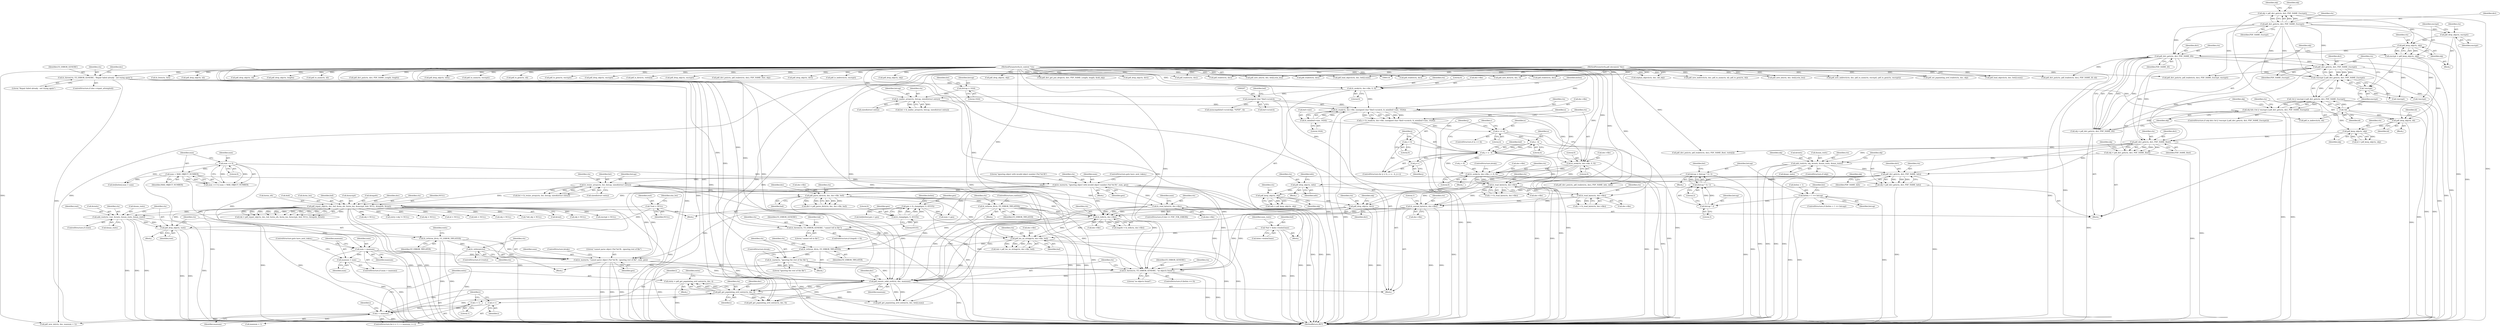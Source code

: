 digraph "0_ghostscript_1e03c06456d997435019fb3526fa2d4be7dbc6ec_0@pointer" {
"1000668" [label="(Call,entry = pdf_get_populating_xref_entry(ctx, doc, i))"];
"1000670" [label="(Call,pdf_get_populating_xref_entry(ctx, doc, i))"];
"1000654" [label="(Call,pdf_ensure_solid_xref(ctx, doc, maxnum))"];
"1000650" [label="(Call,fz_throw(ctx, FZ_ERROR_GENERIC, \"no objects found\"))"];
"1000466" [label="(Call,fz_resize_array(ctx, list, listcap, sizeof(struct entry)))"];
"1000457" [label="(Call,listcap = (listcap * 3) / 2)"];
"1000459" [label="(Call,(listcap * 3) / 2)"];
"1000460" [label="(Call,listcap * 3)"];
"1000451" [label="(Call,listlen + 1 == listcap)"];
"1000423" [label="(Call,fz_warn(ctx, \"cannot parse object (%d %d R) - ignoring rest of file\", num, gen))"];
"1000421" [label="(Call,fz_rethrow(ctx))"];
"1000415" [label="(Call,fz_rethrow_if(ctx, FZ_ERROR_TRYLATER))"];
"1000411" [label="(Call,pdf_drop_obj(ctx, root))"];
"1000382" [label="(Call,pdf_repair_obj(ctx, doc, buf, &stm_ofs, &stm_len, &encrypt, &id, NULL, &tmpofs, &root))"];
"1000438" [label="(Call,fz_warn(ctx, \"ignoring object with invalid object number (%d %d R)\", num, gen))"];
"1000431" [label="(Call,num <= 0)"];
"1000434" [label="(Call,num > MAX_OBJECT_NUMBER)"];
"1000401" [label="(Call,add_root(ctx, root, &roots, &num_roots, &max_roots))"];
"1000370" [label="(Call,*root = NULL)"];
"1000510" [label="(Call,num > maxnum)"];
"1000444" [label="(Call,gen = fz_clampi(gen, 0, 65535))"];
"1000446" [label="(Call,fz_clampi(gen, 0, 65535))"];
"1000635" [label="(Call,fz_read_byte(ctx, doc->file))"];
"1000534" [label="(Call,fz_rethrow_if(ctx, FZ_ERROR_TRYLATER))"];
"1000526" [label="(Call,pdf_parse_dict(ctx, doc, doc->file, buf))"];
"1000325" [label="(Call,fz_warn(ctx, \"ignoring the rest of the file\"))"];
"1000322" [label="(Call,fz_rethrow_if(ctx, FZ_ERROR_TRYLATER))"];
"1000315" [label="(Call,pdf_lex_no_string(ctx, doc->file, buf))"];
"1000308" [label="(Call,fz_throw(ctx, FZ_ERROR_GENERIC, \"cannot tell in file\"))"];
"1000299" [label="(Call,fz_tell(ctx, doc->file))"];
"1000289" [label="(Call,fz_unread_byte(ctx, doc->file))"];
"1000284" [label="(Call,fz_read_byte(ctx, doc->file))"];
"1000265" [label="(Call,fz_read_byte(ctx, doc->file))"];
"1000216" [label="(Call,fz_seek(ctx, doc->file, 0, 0))"];
"1000201" [label="(Call,fz_read(ctx, doc->file, (unsigned char *)buf->scratch, fz_mini(buf->size, 1024)))"];
"1000194" [label="(Call,fz_malloc_array(ctx, listcap, sizeof(struct entry)))"];
"1000177" [label="(Call,fz_seek(ctx, doc->file, 0, 0))"];
"1000158" [label="(Call,fz_throw(ctx, FZ_ERROR_GENERIC, \"Repair failed already - not trying again\"))"];
"1000117" [label="(MethodParameterIn,fz_context *ctx)"];
"1000189" [label="(Call,listcap = 1024)"];
"1000206" [label="(Call,(unsigned char *)buf->scratch)"];
"1000211" [label="(Call,fz_mini(buf->size, 1024))"];
"1000253" [label="(Call,fz_seek(ctx, doc->file, j + 8, 0))"];
"1000232" [label="(Call,j < n - 4)"];
"1000237" [label="(Call,j++)"];
"1000229" [label="(Call,j = 0)"];
"1000234" [label="(Call,n - 4)"];
"1000224" [label="(Call,n >= 4)"];
"1000199" [label="(Call,n = fz_read(ctx, doc->file, (unsigned char *)buf->scratch, fz_mini(buf->size, 1024)))"];
"1000617" [label="(Call,pdf_drop_obj(ctx, dict))"];
"1000614" [label="(Call,pdf_keep_obj(ctx, obj))"];
"1000609" [label="(Call,pdf_drop_obj(ctx, info))"];
"1000602" [label="(Call,pdf_dict_get(ctx, dict, PDF_NAME_Info))"];
"1000591" [label="(Call,add_root(ctx, obj, &roots, &num_roots, &max_roots))"];
"1000585" [label="(Call,pdf_dict_get(ctx, dict, PDF_NAME_Root))"];
"1000570" [label="(Call,pdf_dict_get(ctx, dict, PDF_NAME_Encrypt))"];
"1000557" [label="(Call,pdf_dict_get(ctx, dict, PDF_NAME_ID))"];
"1000552" [label="(Call,pdf_keep_obj(ctx, obj))"];
"1000547" [label="(Call,pdf_drop_obj(ctx, encrypt))"];
"1000540" [label="(Call,pdf_dict_get(ctx, dict, PDF_NAME_Encrypt))"];
"1000538" [label="(Call,obj = pdf_dict_get(ctx, dict, PDF_NAME_Encrypt))"];
"1000580" [label="(Call,pdf_keep_obj(ctx, obj))"];
"1000575" [label="(Call,pdf_drop_obj(ctx, id))"];
"1000565" [label="(Call,!id)"];
"1000562" [label="(Call,obj && (!id || !encrypt || pdf_dict_get(ctx, dict, PDF_NAME_Encrypt)))"];
"1000555" [label="(Call,obj = pdf_dict_get(ctx, dict, PDF_NAME_ID))"];
"1000564" [label="(Call,!id || !encrypt || pdf_dict_get(ctx, dict, PDF_NAME_Encrypt))"];
"1000567" [label="(Call,!encrypt || pdf_dict_get(ctx, dict, PDF_NAME_Encrypt))"];
"1000568" [label="(Call,!encrypt)"];
"1000550" [label="(Call,encrypt = pdf_keep_obj(ctx, obj))"];
"1000583" [label="(Call,obj = pdf_dict_get(ctx, dict, PDF_NAME_Root))"];
"1000600" [label="(Call,obj = pdf_dict_get(ctx, dict, PDF_NAME_Info))"];
"1000122" [label="(Call,*buf = &doc->lexbuf.base)"];
"1000118" [label="(MethodParameterIn,pdf_document *doc)"];
"1000513" [label="(Call,maxnum = num)"];
"1000662" [label="(Call,i < maxnum)"];
"1000659" [label="(Call,i = 1)"];
"1000665" [label="(Call,i++)"];
"1000123" [label="(Identifier,buf)"];
"1000430" [label="(Call,num <= 0 || num > MAX_OBJECT_NUMBER)"];
"1000433" [label="(Literal,0)"];
"1001062" [label="(Call,pdf_drop_obj(ctx, id))"];
"1000213" [label="(Identifier,buf)"];
"1000159" [label="(Identifier,ctx)"];
"1001065" [label="(Call,id = NULL)"];
"1000383" [label="(Identifier,ctx)"];
"1000191" [label="(Literal,1024)"];
"1000667" [label="(Block,)"];
"1000804" [label="(Call,pdf_drop_obj(ctx, length))"];
"1000410" [label="(Block,)"];
"1000562" [label="(Call,obj && (!id || !encrypt || pdf_dict_get(ctx, dict, PDF_NAME_Encrypt)))"];
"1000187" [label="(Identifier,listlen)"];
"1000973" [label="(Call,pdf_dict_put(ctx, pdf_trailer(ctx, doc), PDF_NAME_Info, info))"];
"1000212" [label="(Call,buf->size)"];
"1000557" [label="(Call,pdf_dict_get(ctx, dict, PDF_NAME_ID))"];
"1000983" [label="(Call,info = NULL)"];
"1000556" [label="(Identifier,obj)"];
"1000460" [label="(Call,listcap * 3)"];
"1000406" [label="(Call,&num_roots)"];
"1000610" [label="(Identifier,ctx)"];
"1000199" [label="(Call,n = fz_read(ctx, doc->file, (unsigned char *)buf->scratch, fz_mini(buf->size, 1024)))"];
"1000548" [label="(Identifier,ctx)"];
"1000323" [label="(Identifier,ctx)"];
"1000566" [label="(Identifier,id)"];
"1000285" [label="(Identifier,ctx)"];
"1000975" [label="(Call,pdf_trailer(ctx, doc))"];
"1000509" [label="(ControlStructure,if (num > maxnum))"];
"1000570" [label="(Call,pdf_dict_get(ctx, dict, PDF_NAME_Encrypt))"];
"1000325" [label="(Call,fz_warn(ctx, \"ignoring the rest of the file\"))"];
"1000672" [label="(Identifier,doc)"];
"1000581" [label="(Identifier,ctx)"];
"1000322" [label="(Call,fz_rethrow_if(ctx, FZ_ERROR_TRYLATER))"];
"1000708" [label="(Identifier,i)"];
"1000465" [label="(Identifier,list)"];
"1000299" [label="(Call,fz_tell(ctx, doc->file))"];
"1000394" [label="(Identifier,NULL)"];
"1000403" [label="(Identifier,root)"];
"1000455" [label="(Identifier,listcap)"];
"1000588" [label="(Identifier,PDF_NAME_Root)"];
"1000416" [label="(Identifier,ctx)"];
"1000437" [label="(Block,)"];
"1000510" [label="(Call,num > maxnum)"];
"1000236" [label="(Literal,4)"];
"1000538" [label="(Call,obj = pdf_dict_get(ctx, dict, PDF_NAME_Encrypt))"];
"1000295" [label="(Literal,1)"];
"1001014" [label="(Call,pdf_dict_put(ctx, pdf_trailer(ctx, doc), PDF_NAME_Encrypt, encrypt))"];
"1000601" [label="(Identifier,obj)"];
"1000267" [label="(Call,doc->file)"];
"1000664" [label="(Identifier,maxnum)"];
"1001040" [label="(Call,pdf_to_num(ctx, id))"];
"1000799" [label="(Call,pdf_dict_put(ctx, dict, PDF_NAME_Length, length))"];
"1001057" [label="(Call,pdf_trailer(ctx, doc))"];
"1000423" [label="(Call,fz_warn(ctx, \"cannot parse object (%d %d R) - ignoring rest of file\", num, gen))"];
"1000652" [label="(Identifier,FZ_ERROR_GENERIC)"];
"1000308" [label="(Call,fz_throw(ctx, FZ_ERROR_GENERIC, \"cannot tell in file\"))"];
"1000201" [label="(Call,fz_read(ctx, doc->file, (unsigned char *)buf->scratch, fz_mini(buf->size, 1024)))"];
"1000614" [label="(Call,pdf_keep_obj(ctx, obj))"];
"1000589" [label="(ControlStructure,if (obj))"];
"1000769" [label="(Call,!encrypt)"];
"1000659" [label="(Call,i = 1)"];
"1000593" [label="(Identifier,obj)"];
"1000412" [label="(Identifier,ctx)"];
"1000392" [label="(Call,&id)"];
"1000577" [label="(Identifier,id)"];
"1000654" [label="(Call,pdf_ensure_solid_xref(ctx, doc, maxnum))"];
"1000122" [label="(Call,*buf = &doc->lexbuf.base)"];
"1000246" [label="(Identifier,buf)"];
"1000479" [label="(Call,list[listlen].gen = gen)"];
"1000372" [label="(Identifier,NULL)"];
"1000671" [label="(Identifier,ctx)"];
"1000598" [label="(Call,&max_roots)"];
"1000575" [label="(Call,pdf_drop_obj(ctx, id))"];
"1000254" [label="(Identifier,ctx)"];
"1000585" [label="(Call,pdf_dict_get(ctx, dict, PDF_NAME_Root))"];
"1000439" [label="(Identifier,ctx)"];
"1000401" [label="(Call,add_root(ctx, root, &roots, &num_roots, &max_roots))"];
"1000310" [label="(Identifier,FZ_ERROR_GENERIC)"];
"1000551" [label="(Identifier,encrypt)"];
"1000619" [label="(Identifier,dict)"];
"1000470" [label="(Call,sizeof(struct entry))"];
"1000980" [label="(Call,pdf_drop_obj(ctx, info))"];
"1000464" [label="(Call,list = fz_resize_array(ctx, list, listcap, sizeof(struct entry)))"];
"1000195" [label="(Identifier,ctx)"];
"1000578" [label="(Call,id = pdf_keep_obj(ctx, obj))"];
"1000549" [label="(Identifier,encrypt)"];
"1000533" [label="(Block,)"];
"1000961" [label="(Call,pdf_dict_put(ctx, pdf_trailer(ctx, doc), PDF_NAME_Root, roots[i]))"];
"1000565" [label="(Call,!id)"];
"1000872" [label="(Call,pdf_new_int(ctx, doc, list[i].stm_len))"];
"1000660" [label="(Identifier,i)"];
"1000328" [label="(ControlStructure,break;)"];
"1000218" [label="(Call,doc->file)"];
"1000282" [label="(Call,c = fz_read_byte(ctx, doc->file))"];
"1000605" [label="(Identifier,PDF_NAME_Info)"];
"1000428" [label="(ControlStructure,break;)"];
"1000889" [label="(Call,orphan_object(ctx, doc, old_obj))"];
"1000515" [label="(Identifier,num)"];
"1001011" [label="(Call,obj = NULL)"];
"1001016" [label="(Call,pdf_trailer(ctx, doc))"];
"1000558" [label="(Identifier,ctx)"];
"1000536" [label="(Identifier,FZ_ERROR_TRYLATER)"];
"1000216" [label="(Call,fz_seek(ctx, doc->file, 0, 0))"];
"1000184" [label="(Block,)"];
"1000512" [label="(Identifier,maxnum)"];
"1000223" [label="(ControlStructure,if (n >= 4))"];
"1000532" [label="(Identifier,buf)"];
"1000611" [label="(Identifier,info)"];
"1000583" [label="(Call,obj = pdf_dict_get(ctx, dict, PDF_NAME_Root))"];
"1000206" [label="(Call,(unsigned char *)buf->scratch)"];
"1000408" [label="(Call,&max_roots)"];
"1000812" [label="(Call,pdf_get_populating_xref_entry(ctx, doc, 0))"];
"1000417" [label="(Identifier,FZ_ERROR_TRYLATER)"];
"1000537" [label="(ControlStructure,continue;)"];
"1000668" [label="(Call,entry = pdf_get_populating_xref_entry(ctx, doc, i))"];
"1000547" [label="(Call,pdf_drop_obj(ctx, encrypt))"];
"1000999" [label="(Call,pdf_to_num(ctx, encrypt))"];
"1001043" [label="(Call,pdf_to_gen(ctx, id))"];
"1000178" [label="(Identifier,ctx)"];
"1001005" [label="(Call,pdf_drop_obj(ctx, encrypt))"];
"1000621" [label="(Identifier,obj)"];
"1000263" [label="(Call,c = fz_read_byte(ctx, doc->file))"];
"1000193" [label="(Identifier,list)"];
"1000546" [label="(Block,)"];
"1000661" [label="(Literal,1)"];
"1000571" [label="(Identifier,ctx)"];
"1000922" [label="(Call,pdf_trailer(ctx, doc))"];
"1000651" [label="(Identifier,ctx)"];
"1000221" [label="(Literal,0)"];
"1000564" [label="(Call,!id || !encrypt || pdf_dict_get(ctx, dict, PDF_NAME_Encrypt))"];
"1000456" [label="(Block,)"];
"1000534" [label="(Call,fz_rethrow_if(ctx, FZ_ERROR_TRYLATER))"];
"1000231" [label="(Literal,0)"];
"1001071" [label="(MethodReturn,RET)"];
"1000463" [label="(Literal,2)"];
"1000425" [label="(Literal,\"cannot parse object (%d %d R) - ignoring rest of file\")"];
"1000421" [label="(Call,fz_rethrow(ctx))"];
"1000234" [label="(Call,n - 4)"];
"1000119" [label="(Block,)"];
"1000314" [label="(Identifier,tok)"];
"1000458" [label="(Identifier,listcap)"];
"1000920" [label="(Call,pdf_dict_put(ctx, pdf_trailer(ctx, doc), PDF_NAME_Size, obj))"];
"1000232" [label="(Call,j < n - 4)"];
"1000370" [label="(Call,*root = NULL)"];
"1000541" [label="(Identifier,ctx)"];
"1000261" [label="(Literal,0)"];
"1000612" [label="(Call,info = pdf_keep_obj(ctx, obj))"];
"1000309" [label="(Identifier,ctx)"];
"1000262" [label="(ControlStructure,break;)"];
"1000631" [label="(ControlStructure,if (tok == PDF_TOK_ERROR))"];
"1001002" [label="(Call,pdf_to_gen(ctx, encrypt))"];
"1000132" [label="(Identifier,num_roots)"];
"1000637" [label="(Call,doc->file)"];
"1000950" [label="(Call,pdf_is_dict(ctx, roots[i]))"];
"1000543" [label="(Identifier,PDF_NAME_Encrypt)"];
"1001021" [label="(Call,pdf_drop_obj(ctx, encrypt))"];
"1000893" [label="(Call,pdf_drop_obj(ctx, dict))"];
"1000513" [label="(Call,maxnum = num)"];
"1000388" [label="(Call,&stm_len)"];
"1000253" [label="(Call,fz_seek(ctx, doc->file, j + 8, 0))"];
"1000449" [label="(Literal,65535)"];
"1000650" [label="(Call,fz_throw(ctx, FZ_ERROR_GENERIC, \"no objects found\"))"];
"1000655" [label="(Identifier,ctx)"];
"1000658" [label="(ControlStructure,for (i = 1; i < maxnum; i++))"];
"1000990" [label="(Call,pdf_is_indirect(ctx, encrypt))"];
"1000906" [label="(Call,pdf_drop_obj(ctx, obj))"];
"1000289" [label="(Call,fz_unread_byte(ctx, doc->file))"];
"1000604" [label="(Identifier,dict)"];
"1000718" [label="(Call,pdf_get_populating_xref_entry(ctx, doc, list[i].num))"];
"1000528" [label="(Identifier,doc)"];
"1000203" [label="(Call,doc->file)"];
"1000375" [label="(Identifier,stm_len)"];
"1000313" [label="(Call,tok = pdf_lex_no_string(ctx, doc->file, buf))"];
"1000326" [label="(Identifier,ctx)"];
"1000552" [label="(Call,pdf_keep_obj(ctx, obj))"];
"1000368" [label="(Block,)"];
"1000255" [label="(Call,doc->file)"];
"1000447" [label="(Identifier,gen)"];
"1000540" [label="(Call,pdf_dict_get(ctx, dict, PDF_NAME_Encrypt))"];
"1000385" [label="(Identifier,buf)"];
"1000414" [label="(Block,)"];
"1000438" [label="(Call,fz_warn(ctx, \"ignoring object with invalid object number (%d %d R)\", num, gen))"];
"1000545" [label="(Identifier,obj)"];
"1000459" [label="(Call,(listcap * 3) / 2)"];
"1000228" [label="(ControlStructure,for (j = 0; j < n - 4; j++))"];
"1000898" [label="(Call,pdf_new_dict(ctx, doc, 5))"];
"1000252" [label="(Block,)"];
"1000469" [label="(Identifier,listcap)"];
"1000424" [label="(Identifier,ctx)"];
"1000197" [label="(Call,sizeof(struct entry))"];
"1000448" [label="(Literal,0)"];
"1000567" [label="(Call,!encrypt || pdf_dict_get(ctx, dict, PDF_NAME_Encrypt))"];
"1000124" [label="(Call,&doc->lexbuf.base)"];
"1000183" [label="(Literal,0)"];
"1000917" [label="(Call,maxnum + 1)"];
"1000445" [label="(Identifier,gen)"];
"1000580" [label="(Call,pdf_keep_obj(ctx, obj))"];
"1000324" [label="(Identifier,FZ_ERROR_TRYLATER)"];
"1000404" [label="(Call,&roots)"];
"1000963" [label="(Call,pdf_trailer(ctx, doc))"];
"1000431" [label="(Call,num <= 0)"];
"1000666" [label="(Identifier,i)"];
"1000230" [label="(Identifier,j)"];
"1000582" [label="(Identifier,obj)"];
"1000560" [label="(Identifier,PDF_NAME_ID)"];
"1000371" [label="(Identifier,root)"];
"1000576" [label="(Identifier,ctx)"];
"1000657" [label="(Identifier,maxnum)"];
"1000579" [label="(Identifier,id)"];
"1000555" [label="(Call,obj = pdf_dict_get(ctx, dict, PDF_NAME_ID))"];
"1000395" [label="(Call,&tmpofs)"];
"1000670" [label="(Call,pdf_get_populating_xref_entry(ctx, doc, i))"];
"1000242" [label="(Call,memcmp(&buf->scratch[j], \"%PDF\", 4))"];
"1000117" [label="(MethodParameterIn,fz_context *ctx)"];
"1000320" [label="(Identifier,buf)"];
"1000190" [label="(Identifier,listcap)"];
"1000462" [label="(Literal,3)"];
"1000426" [label="(Identifier,num)"];
"1000217" [label="(Identifier,ctx)"];
"1000265" [label="(Call,fz_read_byte(ctx, doc->file))"];
"1000316" [label="(Identifier,ctx)"];
"1000202" [label="(Identifier,ctx)"];
"1000857" [label="(Call,*old_obj = NULL)"];
"1000382" [label="(Call,pdf_repair_obj(ctx, doc, buf, &stm_ofs, &stm_len, &encrypt, &id, NULL, &tmpofs, &root))"];
"1000215" [label="(Literal,1024)"];
"1000208" [label="(Call,buf->scratch)"];
"1000352" [label="(Call,num = gen)"];
"1000266" [label="(Identifier,ctx)"];
"1000635" [label="(Call,fz_read_byte(ctx, doc->file))"];
"1000600" [label="(Call,obj = pdf_dict_get(ctx, dict, PDF_NAME_Info))"];
"1000529" [label="(Call,doc->file)"];
"1000930" [label="(Call,obj = NULL)"];
"1000451" [label="(Call,listlen + 1 == listcap)"];
"1000237" [label="(Call,j++)"];
"1000189" [label="(Call,listcap = 1024)"];
"1000453" [label="(Identifier,listlen)"];
"1000514" [label="(Identifier,maxnum)"];
"1000573" [label="(Identifier,PDF_NAME_Encrypt)"];
"1000559" [label="(Identifier,dict)"];
"1000434" [label="(Call,num > MAX_OBJECT_NUMBER)"];
"1000446" [label="(Call,fz_clampi(gen, 0, 65535))"];
"1001024" [label="(Call,encrypt = NULL)"];
"1000327" [label="(Literal,\"ignoring the rest of the file\")"];
"1000418" [label="(ControlStructure,if (!roots))"];
"1000154" [label="(ControlStructure,if (doc->repair_attempted))"];
"1000511" [label="(Identifier,num)"];
"1000791" [label="(Call,pdf_new_int(ctx, doc, list[i].stm_len))"];
"1000636" [label="(Identifier,ctx)"];
"1000568" [label="(Call,!encrypt)"];
"1000290" [label="(Identifier,ctx)"];
"1000526" [label="(Call,pdf_parse_dict(ctx, doc, doc->file, buf))"];
"1000550" [label="(Call,encrypt = pdf_keep_obj(ctx, obj))"];
"1000927" [label="(Call,pdf_drop_obj(ctx, obj))"];
"1000586" [label="(Identifier,ctx)"];
"1000164" [label="(Identifier,doc)"];
"1000535" [label="(Identifier,ctx)"];
"1000380" [label="(Call,tok = pdf_repair_obj(ctx, doc, buf, &stm_ofs, &stm_len, &encrypt, &id, NULL, &tmpofs, &root))"];
"1000441" [label="(Identifier,num)"];
"1000569" [label="(Identifier,encrypt)"];
"1000315" [label="(Call,pdf_lex_no_string(ctx, doc->file, buf))"];
"1000284" [label="(Call,fz_read_byte(ctx, doc->file))"];
"1000846" [label="(Call,!encrypt)"];
"1001052" [label="(Call,obj = NULL)"];
"1000411" [label="(Call,pdf_drop_obj(ctx, root))"];
"1000572" [label="(Identifier,dict)"];
"1001055" [label="(Call,pdf_dict_put(ctx, pdf_trailer(ctx, doc), PDF_NAME_ID, id))"];
"1000301" [label="(Call,doc->file)"];
"1000673" [label="(Identifier,i)"];
"1000561" [label="(ControlStructure,if (obj && (!id || !encrypt || pdf_dict_get(ctx, dict, PDF_NAME_Encrypt))))"];
"1000443" [label="(ControlStructure,goto have_next_token;)"];
"1000224" [label="(Call,n >= 4)"];
"1000386" [label="(Call,&stm_ofs)"];
"1000160" [label="(Identifier,FZ_ERROR_GENERIC)"];
"1000914" [label="(Call,pdf_new_int(ctx, doc, maxnum + 1))"];
"1000616" [label="(Identifier,obj)"];
"1000397" [label="(Call,&root)"];
"1000222" [label="(Literal,0)"];
"1000880" [label="(Call,pdf_dict_get_put_drop(ctx, dict, PDF_NAME_Length, length, &old_obj))"];
"1000435" [label="(Identifier,num)"];
"1000516" [label="(ControlStructure,goto have_next_token;)"];
"1000646" [label="(ControlStructure,if (listlen == 0))"];
"1000607" [label="(Identifier,obj)"];
"1000553" [label="(Identifier,ctx)"];
"1000291" [label="(Call,doc->file)"];
"1000300" [label="(Identifier,ctx)"];
"1000182" [label="(Literal,0)"];
"1000587" [label="(Identifier,dict)"];
"1000615" [label="(Identifier,ctx)"];
"1000554" [label="(Identifier,obj)"];
"1000574" [label="(Block,)"];
"1000656" [label="(Identifier,doc)"];
"1000179" [label="(Call,doc->file)"];
"1000807" [label="(Call,pdf_drop_obj(ctx, dict))"];
"1000902" [label="(Call,pdf_set_populating_xref_trailer(ctx, doc, obj))"];
"1000467" [label="(Identifier,ctx)"];
"1000653" [label="(Literal,\"no objects found\")"];
"1000440" [label="(Literal,\"ignoring object with invalid object number (%d %d R)\")"];
"1000432" [label="(Identifier,num)"];
"1000669" [label="(Identifier,entry)"];
"1000311" [label="(Literal,\"cannot tell in file\")"];
"1000677" [label="(Identifier,entry)"];
"1000594" [label="(Call,&roots)"];
"1000457" [label="(Call,listcap = (listcap * 3) / 2)"];
"1000399" [label="(ControlStructure,if (root))"];
"1000196" [label="(Identifier,listcap)"];
"1000862" [label="(Call,pdf_load_object(ctx, doc, list[i].num))"];
"1000304" [label="(ControlStructure,if (tmpofs < 0))"];
"1000662" [label="(Call,i < maxnum)"];
"1000461" [label="(Identifier,listcap)"];
"1000591" [label="(Call,add_root(ctx, obj, &roots, &num_roots, &max_roots))"];
"1000563" [label="(Identifier,obj)"];
"1000211" [label="(Call,fz_mini(buf->size, 1024))"];
"1000317" [label="(Call,doc->file)"];
"1000675" [label="(Call,entry->obj != NULL)"];
"1000413" [label="(Identifier,root)"];
"1000226" [label="(Literal,4)"];
"1000590" [label="(Identifier,obj)"];
"1000427" [label="(Identifier,gen)"];
"1000194" [label="(Call,fz_malloc_array(ctx, listcap, sizeof(struct entry)))"];
"1000524" [label="(Call,dict = pdf_parse_dict(ctx, doc, doc->file, buf))"];
"1000468" [label="(Identifier,list)"];
"1001068" [label="(Call,fz_free(ctx, list))"];
"1000402" [label="(Identifier,ctx)"];
"1000415" [label="(Call,fz_rethrow_if(ctx, FZ_ERROR_TRYLATER))"];
"1000192" [label="(Call,list = fz_malloc_array(ctx, listcap, sizeof(struct entry)))"];
"1000229" [label="(Call,j = 0)"];
"1000225" [label="(Identifier,n)"];
"1000613" [label="(Identifier,info)"];
"1000466" [label="(Call,fz_resize_array(ctx, list, listcap, sizeof(struct entry)))"];
"1000472" [label="(Call,list[listlen].num = num)"];
"1000452" [label="(Call,listlen + 1)"];
"1000450" [label="(ControlStructure,if (listlen + 1 == listcap))"];
"1000420" [label="(Identifier,roots)"];
"1000522" [label="(Block,)"];
"1000233" [label="(Identifier,j)"];
"1000475" [label="(Identifier,list)"];
"1000118" [label="(MethodParameterIn,pdf_document *doc)"];
"1000596" [label="(Call,&num_roots)"];
"1000539" [label="(Identifier,obj)"];
"1000609" [label="(Call,pdf_drop_obj(ctx, info))"];
"1000618" [label="(Identifier,ctx)"];
"1000444" [label="(Call,gen = fz_clampi(gen, 0, 65535))"];
"1000527" [label="(Identifier,ctx)"];
"1000177" [label="(Call,fz_seek(ctx, doc->file, 0, 0))"];
"1000390" [label="(Call,&encrypt)"];
"1000422" [label="(Identifier,ctx)"];
"1000238" [label="(Identifier,j)"];
"1000264" [label="(Identifier,c)"];
"1000603" [label="(Identifier,ctx)"];
"1000297" [label="(Call,tmpofs = fz_tell(ctx, doc->file))"];
"1000663" [label="(Identifier,i)"];
"1000161" [label="(Literal,\"Repair failed already - not trying again\")"];
"1000592" [label="(Identifier,ctx)"];
"1000235" [label="(Identifier,n)"];
"1000781" [label="(Call,pdf_load_object(ctx, doc, list[i].num))"];
"1000442" [label="(Identifier,gen)"];
"1001037" [label="(Call,pdf_new_indirect(ctx, doc, pdf_to_num(ctx, id), pdf_to_gen(ctx, id)))"];
"1000602" [label="(Call,pdf_dict_get(ctx, dict, PDF_NAME_Info))"];
"1000909" [label="(Call,obj = NULL)"];
"1000608" [label="(Block,)"];
"1000641" [label="(Identifier,num)"];
"1001046" [label="(Call,pdf_drop_obj(ctx, id))"];
"1000321" [label="(Block,)"];
"1000584" [label="(Identifier,obj)"];
"1000384" [label="(Identifier,doc)"];
"1000436" [label="(Identifier,MAX_OBJECT_NUMBER)"];
"1000665" [label="(Call,i++)"];
"1000158" [label="(Call,fz_throw(ctx, FZ_ERROR_GENERIC, \"Repair failed already - not trying again\"))"];
"1000200" [label="(Identifier,n)"];
"1001031" [label="(Call,pdf_is_indirect(ctx, id))"];
"1000258" [label="(Call,j + 8)"];
"1000542" [label="(Identifier,dict)"];
"1000286" [label="(Call,doc->file)"];
"1000617" [label="(Call,pdf_drop_obj(ctx, dict))"];
"1000996" [label="(Call,pdf_new_indirect(ctx, doc, pdf_to_num(ctx, encrypt), pdf_to_gen(ctx, encrypt)))"];
"1000668" -> "1000667"  [label="AST: "];
"1000668" -> "1000670"  [label="CFG: "];
"1000669" -> "1000668"  [label="AST: "];
"1000670" -> "1000668"  [label="AST: "];
"1000677" -> "1000668"  [label="CFG: "];
"1000668" -> "1001071"  [label="DDG: "];
"1000670" -> "1000668"  [label="DDG: "];
"1000670" -> "1000668"  [label="DDG: "];
"1000670" -> "1000668"  [label="DDG: "];
"1000670" -> "1000673"  [label="CFG: "];
"1000671" -> "1000670"  [label="AST: "];
"1000672" -> "1000670"  [label="AST: "];
"1000673" -> "1000670"  [label="AST: "];
"1000670" -> "1000665"  [label="DDG: "];
"1000654" -> "1000670"  [label="DDG: "];
"1000654" -> "1000670"  [label="DDG: "];
"1000117" -> "1000670"  [label="DDG: "];
"1000118" -> "1000670"  [label="DDG: "];
"1000662" -> "1000670"  [label="DDG: "];
"1000670" -> "1000718"  [label="DDG: "];
"1000670" -> "1000718"  [label="DDG: "];
"1000670" -> "1000812"  [label="DDG: "];
"1000670" -> "1000812"  [label="DDG: "];
"1000654" -> "1000184"  [label="AST: "];
"1000654" -> "1000657"  [label="CFG: "];
"1000655" -> "1000654"  [label="AST: "];
"1000656" -> "1000654"  [label="AST: "];
"1000657" -> "1000654"  [label="AST: "];
"1000660" -> "1000654"  [label="CFG: "];
"1000654" -> "1001071"  [label="DDG: "];
"1000650" -> "1000654"  [label="DDG: "];
"1000466" -> "1000654"  [label="DDG: "];
"1000423" -> "1000654"  [label="DDG: "];
"1000635" -> "1000654"  [label="DDG: "];
"1000534" -> "1000654"  [label="DDG: "];
"1000438" -> "1000654"  [label="DDG: "];
"1000325" -> "1000654"  [label="DDG: "];
"1000289" -> "1000654"  [label="DDG: "];
"1000617" -> "1000654"  [label="DDG: "];
"1000117" -> "1000654"  [label="DDG: "];
"1000382" -> "1000654"  [label="DDG: "];
"1000526" -> "1000654"  [label="DDG: "];
"1000118" -> "1000654"  [label="DDG: "];
"1000513" -> "1000654"  [label="DDG: "];
"1000510" -> "1000654"  [label="DDG: "];
"1000654" -> "1000662"  [label="DDG: "];
"1000654" -> "1000718"  [label="DDG: "];
"1000654" -> "1000718"  [label="DDG: "];
"1000654" -> "1000812"  [label="DDG: "];
"1000654" -> "1000812"  [label="DDG: "];
"1000650" -> "1000646"  [label="AST: "];
"1000650" -> "1000653"  [label="CFG: "];
"1000651" -> "1000650"  [label="AST: "];
"1000652" -> "1000650"  [label="AST: "];
"1000653" -> "1000650"  [label="AST: "];
"1000655" -> "1000650"  [label="CFG: "];
"1000650" -> "1001071"  [label="DDG: "];
"1000650" -> "1001071"  [label="DDG: "];
"1000466" -> "1000650"  [label="DDG: "];
"1000423" -> "1000650"  [label="DDG: "];
"1000635" -> "1000650"  [label="DDG: "];
"1000534" -> "1000650"  [label="DDG: "];
"1000438" -> "1000650"  [label="DDG: "];
"1000325" -> "1000650"  [label="DDG: "];
"1000289" -> "1000650"  [label="DDG: "];
"1000617" -> "1000650"  [label="DDG: "];
"1000117" -> "1000650"  [label="DDG: "];
"1000308" -> "1000650"  [label="DDG: "];
"1000158" -> "1000650"  [label="DDG: "];
"1000466" -> "1000464"  [label="AST: "];
"1000466" -> "1000470"  [label="CFG: "];
"1000467" -> "1000466"  [label="AST: "];
"1000468" -> "1000466"  [label="AST: "];
"1000469" -> "1000466"  [label="AST: "];
"1000470" -> "1000466"  [label="AST: "];
"1000464" -> "1000466"  [label="CFG: "];
"1000466" -> "1001071"  [label="DDG: "];
"1000466" -> "1000299"  [label="DDG: "];
"1000466" -> "1000382"  [label="DDG: "];
"1000466" -> "1000464"  [label="DDG: "];
"1000466" -> "1000464"  [label="DDG: "];
"1000466" -> "1000464"  [label="DDG: "];
"1000457" -> "1000466"  [label="DDG: "];
"1000466" -> "1000526"  [label="DDG: "];
"1000466" -> "1000635"  [label="DDG: "];
"1000457" -> "1000456"  [label="AST: "];
"1000457" -> "1000459"  [label="CFG: "];
"1000458" -> "1000457"  [label="AST: "];
"1000459" -> "1000457"  [label="AST: "];
"1000465" -> "1000457"  [label="CFG: "];
"1000457" -> "1001071"  [label="DDG: "];
"1000459" -> "1000457"  [label="DDG: "];
"1000459" -> "1000457"  [label="DDG: "];
"1000459" -> "1000463"  [label="CFG: "];
"1000460" -> "1000459"  [label="AST: "];
"1000463" -> "1000459"  [label="AST: "];
"1000459" -> "1001071"  [label="DDG: "];
"1000460" -> "1000459"  [label="DDG: "];
"1000460" -> "1000459"  [label="DDG: "];
"1000460" -> "1000462"  [label="CFG: "];
"1000461" -> "1000460"  [label="AST: "];
"1000462" -> "1000460"  [label="AST: "];
"1000463" -> "1000460"  [label="CFG: "];
"1000451" -> "1000460"  [label="DDG: "];
"1000451" -> "1000450"  [label="AST: "];
"1000451" -> "1000455"  [label="CFG: "];
"1000452" -> "1000451"  [label="AST: "];
"1000455" -> "1000451"  [label="AST: "];
"1000458" -> "1000451"  [label="CFG: "];
"1000475" -> "1000451"  [label="CFG: "];
"1000451" -> "1001071"  [label="DDG: "];
"1000451" -> "1001071"  [label="DDG: "];
"1000451" -> "1001071"  [label="DDG: "];
"1000423" -> "1000414"  [label="AST: "];
"1000423" -> "1000427"  [label="CFG: "];
"1000424" -> "1000423"  [label="AST: "];
"1000425" -> "1000423"  [label="AST: "];
"1000426" -> "1000423"  [label="AST: "];
"1000427" -> "1000423"  [label="AST: "];
"1000428" -> "1000423"  [label="CFG: "];
"1000423" -> "1001071"  [label="DDG: "];
"1000423" -> "1001071"  [label="DDG: "];
"1000423" -> "1001071"  [label="DDG: "];
"1000421" -> "1000423"  [label="DDG: "];
"1000415" -> "1000423"  [label="DDG: "];
"1000510" -> "1000423"  [label="DDG: "];
"1000438" -> "1000423"  [label="DDG: "];
"1000438" -> "1000423"  [label="DDG: "];
"1000444" -> "1000423"  [label="DDG: "];
"1000421" -> "1000418"  [label="AST: "];
"1000421" -> "1000422"  [label="CFG: "];
"1000422" -> "1000421"  [label="AST: "];
"1000424" -> "1000421"  [label="CFG: "];
"1000421" -> "1001071"  [label="DDG: "];
"1000415" -> "1000421"  [label="DDG: "];
"1000415" -> "1000414"  [label="AST: "];
"1000415" -> "1000417"  [label="CFG: "];
"1000416" -> "1000415"  [label="AST: "];
"1000417" -> "1000415"  [label="AST: "];
"1000420" -> "1000415"  [label="CFG: "];
"1000415" -> "1001071"  [label="DDG: "];
"1000415" -> "1001071"  [label="DDG: "];
"1000411" -> "1000415"  [label="DDG: "];
"1000411" -> "1000410"  [label="AST: "];
"1000411" -> "1000413"  [label="CFG: "];
"1000412" -> "1000411"  [label="AST: "];
"1000413" -> "1000411"  [label="AST: "];
"1000416" -> "1000411"  [label="CFG: "];
"1000411" -> "1001071"  [label="DDG: "];
"1000411" -> "1001071"  [label="DDG: "];
"1000382" -> "1000411"  [label="DDG: "];
"1000401" -> "1000411"  [label="DDG: "];
"1000401" -> "1000411"  [label="DDG: "];
"1000370" -> "1000411"  [label="DDG: "];
"1000382" -> "1000380"  [label="AST: "];
"1000382" -> "1000397"  [label="CFG: "];
"1000383" -> "1000382"  [label="AST: "];
"1000384" -> "1000382"  [label="AST: "];
"1000385" -> "1000382"  [label="AST: "];
"1000386" -> "1000382"  [label="AST: "];
"1000388" -> "1000382"  [label="AST: "];
"1000390" -> "1000382"  [label="AST: "];
"1000392" -> "1000382"  [label="AST: "];
"1000394" -> "1000382"  [label="AST: "];
"1000395" -> "1000382"  [label="AST: "];
"1000397" -> "1000382"  [label="AST: "];
"1000380" -> "1000382"  [label="CFG: "];
"1000382" -> "1001071"  [label="DDG: "];
"1000382" -> "1001071"  [label="DDG: "];
"1000382" -> "1001071"  [label="DDG: "];
"1000382" -> "1001071"  [label="DDG: "];
"1000382" -> "1001071"  [label="DDG: "];
"1000382" -> "1001071"  [label="DDG: "];
"1000382" -> "1001071"  [label="DDG: "];
"1000382" -> "1000380"  [label="DDG: "];
"1000382" -> "1000380"  [label="DDG: "];
"1000382" -> "1000380"  [label="DDG: "];
"1000382" -> "1000380"  [label="DDG: "];
"1000382" -> "1000380"  [label="DDG: "];
"1000382" -> "1000380"  [label="DDG: "];
"1000382" -> "1000380"  [label="DDG: "];
"1000382" -> "1000380"  [label="DDG: "];
"1000382" -> "1000380"  [label="DDG: "];
"1000382" -> "1000380"  [label="DDG: "];
"1000438" -> "1000382"  [label="DDG: "];
"1000382" -> "1000401"  [label="DDG: "];
"1000382" -> "1000675"  [label="DDG: "];
"1000382" -> "1000857"  [label="DDG: "];
"1000382" -> "1000909"  [label="DDG: "];
"1000382" -> "1000930"  [label="DDG: "];
"1000382" -> "1000983"  [label="DDG: "];
"1000382" -> "1001011"  [label="DDG: "];
"1000382" -> "1001024"  [label="DDG: "];
"1000382" -> "1001052"  [label="DDG: "];
"1000382" -> "1001065"  [label="DDG: "];
"1000438" -> "1000437"  [label="AST: "];
"1000438" -> "1000442"  [label="CFG: "];
"1000439" -> "1000438"  [label="AST: "];
"1000440" -> "1000438"  [label="AST: "];
"1000441" -> "1000438"  [label="AST: "];
"1000442" -> "1000438"  [label="AST: "];
"1000443" -> "1000438"  [label="CFG: "];
"1000438" -> "1001071"  [label="DDG: "];
"1000438" -> "1001071"  [label="DDG: "];
"1000438" -> "1001071"  [label="DDG: "];
"1000438" -> "1000299"  [label="DDG: "];
"1000438" -> "1000352"  [label="DDG: "];
"1000431" -> "1000438"  [label="DDG: "];
"1000434" -> "1000438"  [label="DDG: "];
"1000438" -> "1000526"  [label="DDG: "];
"1000438" -> "1000635"  [label="DDG: "];
"1000431" -> "1000430"  [label="AST: "];
"1000431" -> "1000433"  [label="CFG: "];
"1000432" -> "1000431"  [label="AST: "];
"1000433" -> "1000431"  [label="AST: "];
"1000435" -> "1000431"  [label="CFG: "];
"1000430" -> "1000431"  [label="CFG: "];
"1000431" -> "1000430"  [label="DDG: "];
"1000431" -> "1000430"  [label="DDG: "];
"1000431" -> "1000434"  [label="DDG: "];
"1000431" -> "1000472"  [label="DDG: "];
"1000431" -> "1000510"  [label="DDG: "];
"1000434" -> "1000430"  [label="AST: "];
"1000434" -> "1000436"  [label="CFG: "];
"1000435" -> "1000434"  [label="AST: "];
"1000436" -> "1000434"  [label="AST: "];
"1000430" -> "1000434"  [label="CFG: "];
"1000434" -> "1001071"  [label="DDG: "];
"1000434" -> "1000430"  [label="DDG: "];
"1000434" -> "1000430"  [label="DDG: "];
"1000434" -> "1000472"  [label="DDG: "];
"1000434" -> "1000510"  [label="DDG: "];
"1000401" -> "1000399"  [label="AST: "];
"1000401" -> "1000408"  [label="CFG: "];
"1000402" -> "1000401"  [label="AST: "];
"1000403" -> "1000401"  [label="AST: "];
"1000404" -> "1000401"  [label="AST: "];
"1000406" -> "1000401"  [label="AST: "];
"1000408" -> "1000401"  [label="AST: "];
"1000412" -> "1000401"  [label="CFG: "];
"1000401" -> "1001071"  [label="DDG: "];
"1000401" -> "1001071"  [label="DDG: "];
"1000401" -> "1001071"  [label="DDG: "];
"1000401" -> "1001071"  [label="DDG: "];
"1000370" -> "1000401"  [label="DDG: "];
"1000370" -> "1000368"  [label="AST: "];
"1000370" -> "1000372"  [label="CFG: "];
"1000371" -> "1000370"  [label="AST: "];
"1000372" -> "1000370"  [label="AST: "];
"1000375" -> "1000370"  [label="CFG: "];
"1000510" -> "1000509"  [label="AST: "];
"1000510" -> "1000512"  [label="CFG: "];
"1000511" -> "1000510"  [label="AST: "];
"1000512" -> "1000510"  [label="AST: "];
"1000514" -> "1000510"  [label="CFG: "];
"1000516" -> "1000510"  [label="CFG: "];
"1000510" -> "1001071"  [label="DDG: "];
"1000510" -> "1001071"  [label="DDG: "];
"1000510" -> "1000513"  [label="DDG: "];
"1000444" -> "1000368"  [label="AST: "];
"1000444" -> "1000446"  [label="CFG: "];
"1000445" -> "1000444"  [label="AST: "];
"1000446" -> "1000444"  [label="AST: "];
"1000453" -> "1000444"  [label="CFG: "];
"1000444" -> "1001071"  [label="DDG: "];
"1000444" -> "1000352"  [label="DDG: "];
"1000446" -> "1000444"  [label="DDG: "];
"1000446" -> "1000444"  [label="DDG: "];
"1000446" -> "1000444"  [label="DDG: "];
"1000444" -> "1000479"  [label="DDG: "];
"1000446" -> "1000449"  [label="CFG: "];
"1000447" -> "1000446"  [label="AST: "];
"1000448" -> "1000446"  [label="AST: "];
"1000449" -> "1000446"  [label="AST: "];
"1000635" -> "1000631"  [label="AST: "];
"1000635" -> "1000637"  [label="CFG: "];
"1000636" -> "1000635"  [label="AST: "];
"1000637" -> "1000635"  [label="AST: "];
"1000641" -> "1000635"  [label="CFG: "];
"1000635" -> "1001071"  [label="DDG: "];
"1000635" -> "1001071"  [label="DDG: "];
"1000635" -> "1000299"  [label="DDG: "];
"1000635" -> "1000299"  [label="DDG: "];
"1000534" -> "1000533"  [label="AST: "];
"1000534" -> "1000536"  [label="CFG: "];
"1000535" -> "1000534"  [label="AST: "];
"1000536" -> "1000534"  [label="AST: "];
"1000537" -> "1000534"  [label="CFG: "];
"1000534" -> "1001071"  [label="DDG: "];
"1000534" -> "1001071"  [label="DDG: "];
"1000534" -> "1000299"  [label="DDG: "];
"1000534" -> "1000322"  [label="DDG: "];
"1000526" -> "1000534"  [label="DDG: "];
"1000526" -> "1000524"  [label="AST: "];
"1000526" -> "1000532"  [label="CFG: "];
"1000527" -> "1000526"  [label="AST: "];
"1000528" -> "1000526"  [label="AST: "];
"1000529" -> "1000526"  [label="AST: "];
"1000532" -> "1000526"  [label="AST: "];
"1000524" -> "1000526"  [label="CFG: "];
"1000526" -> "1001071"  [label="DDG: "];
"1000526" -> "1001071"  [label="DDG: "];
"1000526" -> "1000299"  [label="DDG: "];
"1000526" -> "1000315"  [label="DDG: "];
"1000526" -> "1000524"  [label="DDG: "];
"1000526" -> "1000524"  [label="DDG: "];
"1000526" -> "1000524"  [label="DDG: "];
"1000526" -> "1000524"  [label="DDG: "];
"1000325" -> "1000321"  [label="AST: "];
"1000325" -> "1000327"  [label="CFG: "];
"1000326" -> "1000325"  [label="AST: "];
"1000327" -> "1000325"  [label="AST: "];
"1000328" -> "1000325"  [label="CFG: "];
"1000325" -> "1001071"  [label="DDG: "];
"1000322" -> "1000325"  [label="DDG: "];
"1000117" -> "1000325"  [label="DDG: "];
"1000322" -> "1000321"  [label="AST: "];
"1000322" -> "1000324"  [label="CFG: "];
"1000323" -> "1000322"  [label="AST: "];
"1000324" -> "1000322"  [label="AST: "];
"1000326" -> "1000322"  [label="CFG: "];
"1000322" -> "1001071"  [label="DDG: "];
"1000322" -> "1001071"  [label="DDG: "];
"1000315" -> "1000322"  [label="DDG: "];
"1000117" -> "1000322"  [label="DDG: "];
"1000315" -> "1000313"  [label="AST: "];
"1000315" -> "1000320"  [label="CFG: "];
"1000316" -> "1000315"  [label="AST: "];
"1000317" -> "1000315"  [label="AST: "];
"1000320" -> "1000315"  [label="AST: "];
"1000313" -> "1000315"  [label="CFG: "];
"1000315" -> "1001071"  [label="DDG: "];
"1000315" -> "1001071"  [label="DDG: "];
"1000315" -> "1000313"  [label="DDG: "];
"1000315" -> "1000313"  [label="DDG: "];
"1000315" -> "1000313"  [label="DDG: "];
"1000308" -> "1000315"  [label="DDG: "];
"1000299" -> "1000315"  [label="DDG: "];
"1000299" -> "1000315"  [label="DDG: "];
"1000117" -> "1000315"  [label="DDG: "];
"1000122" -> "1000315"  [label="DDG: "];
"1000308" -> "1000304"  [label="AST: "];
"1000308" -> "1000311"  [label="CFG: "];
"1000309" -> "1000308"  [label="AST: "];
"1000310" -> "1000308"  [label="AST: "];
"1000311" -> "1000308"  [label="AST: "];
"1000314" -> "1000308"  [label="CFG: "];
"1000308" -> "1001071"  [label="DDG: "];
"1000308" -> "1001071"  [label="DDG: "];
"1000299" -> "1000308"  [label="DDG: "];
"1000117" -> "1000308"  [label="DDG: "];
"1000158" -> "1000308"  [label="DDG: "];
"1000299" -> "1000297"  [label="AST: "];
"1000299" -> "1000301"  [label="CFG: "];
"1000300" -> "1000299"  [label="AST: "];
"1000301" -> "1000299"  [label="AST: "];
"1000297" -> "1000299"  [label="CFG: "];
"1000299" -> "1000297"  [label="DDG: "];
"1000299" -> "1000297"  [label="DDG: "];
"1000289" -> "1000299"  [label="DDG: "];
"1000289" -> "1000299"  [label="DDG: "];
"1000617" -> "1000299"  [label="DDG: "];
"1000117" -> "1000299"  [label="DDG: "];
"1000289" -> "1000184"  [label="AST: "];
"1000289" -> "1000291"  [label="CFG: "];
"1000290" -> "1000289"  [label="AST: "];
"1000291" -> "1000289"  [label="AST: "];
"1000295" -> "1000289"  [label="CFG: "];
"1000289" -> "1001071"  [label="DDG: "];
"1000289" -> "1001071"  [label="DDG: "];
"1000284" -> "1000289"  [label="DDG: "];
"1000284" -> "1000289"  [label="DDG: "];
"1000265" -> "1000289"  [label="DDG: "];
"1000265" -> "1000289"  [label="DDG: "];
"1000117" -> "1000289"  [label="DDG: "];
"1000284" -> "1000282"  [label="AST: "];
"1000284" -> "1000286"  [label="CFG: "];
"1000285" -> "1000284"  [label="AST: "];
"1000286" -> "1000284"  [label="AST: "];
"1000282" -> "1000284"  [label="CFG: "];
"1000284" -> "1000282"  [label="DDG: "];
"1000284" -> "1000282"  [label="DDG: "];
"1000265" -> "1000284"  [label="DDG: "];
"1000265" -> "1000284"  [label="DDG: "];
"1000117" -> "1000284"  [label="DDG: "];
"1000265" -> "1000263"  [label="AST: "];
"1000265" -> "1000267"  [label="CFG: "];
"1000266" -> "1000265"  [label="AST: "];
"1000267" -> "1000265"  [label="AST: "];
"1000263" -> "1000265"  [label="CFG: "];
"1000265" -> "1000263"  [label="DDG: "];
"1000265" -> "1000263"  [label="DDG: "];
"1000216" -> "1000265"  [label="DDG: "];
"1000216" -> "1000265"  [label="DDG: "];
"1000253" -> "1000265"  [label="DDG: "];
"1000253" -> "1000265"  [label="DDG: "];
"1000117" -> "1000265"  [label="DDG: "];
"1000216" -> "1000184"  [label="AST: "];
"1000216" -> "1000222"  [label="CFG: "];
"1000217" -> "1000216"  [label="AST: "];
"1000218" -> "1000216"  [label="AST: "];
"1000221" -> "1000216"  [label="AST: "];
"1000222" -> "1000216"  [label="AST: "];
"1000225" -> "1000216"  [label="CFG: "];
"1000216" -> "1001071"  [label="DDG: "];
"1000201" -> "1000216"  [label="DDG: "];
"1000201" -> "1000216"  [label="DDG: "];
"1000117" -> "1000216"  [label="DDG: "];
"1000216" -> "1000253"  [label="DDG: "];
"1000216" -> "1000253"  [label="DDG: "];
"1000201" -> "1000199"  [label="AST: "];
"1000201" -> "1000211"  [label="CFG: "];
"1000202" -> "1000201"  [label="AST: "];
"1000203" -> "1000201"  [label="AST: "];
"1000206" -> "1000201"  [label="AST: "];
"1000211" -> "1000201"  [label="AST: "];
"1000199" -> "1000201"  [label="CFG: "];
"1000201" -> "1001071"  [label="DDG: "];
"1000201" -> "1001071"  [label="DDG: "];
"1000201" -> "1000199"  [label="DDG: "];
"1000201" -> "1000199"  [label="DDG: "];
"1000201" -> "1000199"  [label="DDG: "];
"1000201" -> "1000199"  [label="DDG: "];
"1000194" -> "1000201"  [label="DDG: "];
"1000117" -> "1000201"  [label="DDG: "];
"1000177" -> "1000201"  [label="DDG: "];
"1000206" -> "1000201"  [label="DDG: "];
"1000211" -> "1000201"  [label="DDG: "];
"1000211" -> "1000201"  [label="DDG: "];
"1000194" -> "1000192"  [label="AST: "];
"1000194" -> "1000197"  [label="CFG: "];
"1000195" -> "1000194"  [label="AST: "];
"1000196" -> "1000194"  [label="AST: "];
"1000197" -> "1000194"  [label="AST: "];
"1000192" -> "1000194"  [label="CFG: "];
"1000194" -> "1001071"  [label="DDG: "];
"1000194" -> "1000192"  [label="DDG: "];
"1000194" -> "1000192"  [label="DDG: "];
"1000177" -> "1000194"  [label="DDG: "];
"1000117" -> "1000194"  [label="DDG: "];
"1000189" -> "1000194"  [label="DDG: "];
"1000177" -> "1000119"  [label="AST: "];
"1000177" -> "1000183"  [label="CFG: "];
"1000178" -> "1000177"  [label="AST: "];
"1000179" -> "1000177"  [label="AST: "];
"1000182" -> "1000177"  [label="AST: "];
"1000183" -> "1000177"  [label="AST: "];
"1000187" -> "1000177"  [label="CFG: "];
"1000158" -> "1000177"  [label="DDG: "];
"1000117" -> "1000177"  [label="DDG: "];
"1000158" -> "1000154"  [label="AST: "];
"1000158" -> "1000161"  [label="CFG: "];
"1000159" -> "1000158"  [label="AST: "];
"1000160" -> "1000158"  [label="AST: "];
"1000161" -> "1000158"  [label="AST: "];
"1000164" -> "1000158"  [label="CFG: "];
"1000158" -> "1001071"  [label="DDG: "];
"1000158" -> "1001071"  [label="DDG: "];
"1000117" -> "1000158"  [label="DDG: "];
"1000117" -> "1000116"  [label="AST: "];
"1000117" -> "1001071"  [label="DDG: "];
"1000117" -> "1000253"  [label="DDG: "];
"1000117" -> "1000718"  [label="DDG: "];
"1000117" -> "1000781"  [label="DDG: "];
"1000117" -> "1000791"  [label="DDG: "];
"1000117" -> "1000799"  [label="DDG: "];
"1000117" -> "1000804"  [label="DDG: "];
"1000117" -> "1000807"  [label="DDG: "];
"1000117" -> "1000812"  [label="DDG: "];
"1000117" -> "1000862"  [label="DDG: "];
"1000117" -> "1000872"  [label="DDG: "];
"1000117" -> "1000880"  [label="DDG: "];
"1000117" -> "1000889"  [label="DDG: "];
"1000117" -> "1000893"  [label="DDG: "];
"1000117" -> "1000898"  [label="DDG: "];
"1000117" -> "1000902"  [label="DDG: "];
"1000117" -> "1000906"  [label="DDG: "];
"1000117" -> "1000914"  [label="DDG: "];
"1000117" -> "1000920"  [label="DDG: "];
"1000117" -> "1000922"  [label="DDG: "];
"1000117" -> "1000927"  [label="DDG: "];
"1000117" -> "1000950"  [label="DDG: "];
"1000117" -> "1000961"  [label="DDG: "];
"1000117" -> "1000963"  [label="DDG: "];
"1000117" -> "1000973"  [label="DDG: "];
"1000117" -> "1000975"  [label="DDG: "];
"1000117" -> "1000980"  [label="DDG: "];
"1000117" -> "1000990"  [label="DDG: "];
"1000117" -> "1000996"  [label="DDG: "];
"1000117" -> "1000999"  [label="DDG: "];
"1000117" -> "1001002"  [label="DDG: "];
"1000117" -> "1001005"  [label="DDG: "];
"1000117" -> "1001014"  [label="DDG: "];
"1000117" -> "1001016"  [label="DDG: "];
"1000117" -> "1001021"  [label="DDG: "];
"1000117" -> "1001031"  [label="DDG: "];
"1000117" -> "1001037"  [label="DDG: "];
"1000117" -> "1001040"  [label="DDG: "];
"1000117" -> "1001043"  [label="DDG: "];
"1000117" -> "1001046"  [label="DDG: "];
"1000117" -> "1001055"  [label="DDG: "];
"1000117" -> "1001057"  [label="DDG: "];
"1000117" -> "1001062"  [label="DDG: "];
"1000117" -> "1001068"  [label="DDG: "];
"1000189" -> "1000184"  [label="AST: "];
"1000189" -> "1000191"  [label="CFG: "];
"1000190" -> "1000189"  [label="AST: "];
"1000191" -> "1000189"  [label="AST: "];
"1000193" -> "1000189"  [label="CFG: "];
"1000206" -> "1000208"  [label="CFG: "];
"1000207" -> "1000206"  [label="AST: "];
"1000208" -> "1000206"  [label="AST: "];
"1000213" -> "1000206"  [label="CFG: "];
"1000206" -> "1001071"  [label="DDG: "];
"1000206" -> "1000242"  [label="DDG: "];
"1000211" -> "1000215"  [label="CFG: "];
"1000212" -> "1000211"  [label="AST: "];
"1000215" -> "1000211"  [label="AST: "];
"1000211" -> "1001071"  [label="DDG: "];
"1000253" -> "1000252"  [label="AST: "];
"1000253" -> "1000261"  [label="CFG: "];
"1000254" -> "1000253"  [label="AST: "];
"1000255" -> "1000253"  [label="AST: "];
"1000258" -> "1000253"  [label="AST: "];
"1000261" -> "1000253"  [label="AST: "];
"1000262" -> "1000253"  [label="CFG: "];
"1000253" -> "1001071"  [label="DDG: "];
"1000253" -> "1001071"  [label="DDG: "];
"1000232" -> "1000253"  [label="DDG: "];
"1000232" -> "1000228"  [label="AST: "];
"1000232" -> "1000234"  [label="CFG: "];
"1000233" -> "1000232"  [label="AST: "];
"1000234" -> "1000232"  [label="AST: "];
"1000246" -> "1000232"  [label="CFG: "];
"1000264" -> "1000232"  [label="CFG: "];
"1000232" -> "1001071"  [label="DDG: "];
"1000232" -> "1001071"  [label="DDG: "];
"1000232" -> "1001071"  [label="DDG: "];
"1000237" -> "1000232"  [label="DDG: "];
"1000229" -> "1000232"  [label="DDG: "];
"1000234" -> "1000232"  [label="DDG: "];
"1000234" -> "1000232"  [label="DDG: "];
"1000232" -> "1000237"  [label="DDG: "];
"1000232" -> "1000258"  [label="DDG: "];
"1000237" -> "1000228"  [label="AST: "];
"1000237" -> "1000238"  [label="CFG: "];
"1000238" -> "1000237"  [label="AST: "];
"1000233" -> "1000237"  [label="CFG: "];
"1000229" -> "1000228"  [label="AST: "];
"1000229" -> "1000231"  [label="CFG: "];
"1000230" -> "1000229"  [label="AST: "];
"1000231" -> "1000229"  [label="AST: "];
"1000233" -> "1000229"  [label="CFG: "];
"1000234" -> "1000236"  [label="CFG: "];
"1000235" -> "1000234"  [label="AST: "];
"1000236" -> "1000234"  [label="AST: "];
"1000234" -> "1001071"  [label="DDG: "];
"1000224" -> "1000234"  [label="DDG: "];
"1000224" -> "1000223"  [label="AST: "];
"1000224" -> "1000226"  [label="CFG: "];
"1000225" -> "1000224"  [label="AST: "];
"1000226" -> "1000224"  [label="AST: "];
"1000230" -> "1000224"  [label="CFG: "];
"1000264" -> "1000224"  [label="CFG: "];
"1000224" -> "1001071"  [label="DDG: "];
"1000224" -> "1001071"  [label="DDG: "];
"1000199" -> "1000224"  [label="DDG: "];
"1000199" -> "1000184"  [label="AST: "];
"1000200" -> "1000199"  [label="AST: "];
"1000217" -> "1000199"  [label="CFG: "];
"1000199" -> "1001071"  [label="DDG: "];
"1000617" -> "1000522"  [label="AST: "];
"1000617" -> "1000619"  [label="CFG: "];
"1000618" -> "1000617"  [label="AST: "];
"1000619" -> "1000617"  [label="AST: "];
"1000621" -> "1000617"  [label="CFG: "];
"1000617" -> "1001071"  [label="DDG: "];
"1000617" -> "1001071"  [label="DDG: "];
"1000614" -> "1000617"  [label="DDG: "];
"1000602" -> "1000617"  [label="DDG: "];
"1000602" -> "1000617"  [label="DDG: "];
"1000614" -> "1000612"  [label="AST: "];
"1000614" -> "1000616"  [label="CFG: "];
"1000615" -> "1000614"  [label="AST: "];
"1000616" -> "1000614"  [label="AST: "];
"1000612" -> "1000614"  [label="CFG: "];
"1000614" -> "1000612"  [label="DDG: "];
"1000614" -> "1000612"  [label="DDG: "];
"1000609" -> "1000614"  [label="DDG: "];
"1000600" -> "1000614"  [label="DDG: "];
"1000609" -> "1000608"  [label="AST: "];
"1000609" -> "1000611"  [label="CFG: "];
"1000610" -> "1000609"  [label="AST: "];
"1000611" -> "1000609"  [label="AST: "];
"1000613" -> "1000609"  [label="CFG: "];
"1000609" -> "1001071"  [label="DDG: "];
"1000602" -> "1000609"  [label="DDG: "];
"1000602" -> "1000600"  [label="AST: "];
"1000602" -> "1000605"  [label="CFG: "];
"1000603" -> "1000602"  [label="AST: "];
"1000604" -> "1000602"  [label="AST: "];
"1000605" -> "1000602"  [label="AST: "];
"1000600" -> "1000602"  [label="CFG: "];
"1000602" -> "1001071"  [label="DDG: "];
"1000602" -> "1000600"  [label="DDG: "];
"1000602" -> "1000600"  [label="DDG: "];
"1000602" -> "1000600"  [label="DDG: "];
"1000591" -> "1000602"  [label="DDG: "];
"1000585" -> "1000602"  [label="DDG: "];
"1000585" -> "1000602"  [label="DDG: "];
"1000602" -> "1000973"  [label="DDG: "];
"1000591" -> "1000589"  [label="AST: "];
"1000591" -> "1000598"  [label="CFG: "];
"1000592" -> "1000591"  [label="AST: "];
"1000593" -> "1000591"  [label="AST: "];
"1000594" -> "1000591"  [label="AST: "];
"1000596" -> "1000591"  [label="AST: "];
"1000598" -> "1000591"  [label="AST: "];
"1000601" -> "1000591"  [label="CFG: "];
"1000591" -> "1001071"  [label="DDG: "];
"1000591" -> "1001071"  [label="DDG: "];
"1000591" -> "1001071"  [label="DDG: "];
"1000591" -> "1001071"  [label="DDG: "];
"1000585" -> "1000591"  [label="DDG: "];
"1000583" -> "1000591"  [label="DDG: "];
"1000585" -> "1000583"  [label="AST: "];
"1000585" -> "1000588"  [label="CFG: "];
"1000586" -> "1000585"  [label="AST: "];
"1000587" -> "1000585"  [label="AST: "];
"1000588" -> "1000585"  [label="AST: "];
"1000583" -> "1000585"  [label="CFG: "];
"1000585" -> "1001071"  [label="DDG: "];
"1000585" -> "1000583"  [label="DDG: "];
"1000585" -> "1000583"  [label="DDG: "];
"1000585" -> "1000583"  [label="DDG: "];
"1000570" -> "1000585"  [label="DDG: "];
"1000570" -> "1000585"  [label="DDG: "];
"1000557" -> "1000585"  [label="DDG: "];
"1000557" -> "1000585"  [label="DDG: "];
"1000580" -> "1000585"  [label="DDG: "];
"1000585" -> "1000961"  [label="DDG: "];
"1000570" -> "1000567"  [label="AST: "];
"1000570" -> "1000573"  [label="CFG: "];
"1000571" -> "1000570"  [label="AST: "];
"1000572" -> "1000570"  [label="AST: "];
"1000573" -> "1000570"  [label="AST: "];
"1000567" -> "1000570"  [label="CFG: "];
"1000570" -> "1001071"  [label="DDG: "];
"1000570" -> "1000567"  [label="DDG: "];
"1000570" -> "1000567"  [label="DDG: "];
"1000570" -> "1000567"  [label="DDG: "];
"1000557" -> "1000570"  [label="DDG: "];
"1000557" -> "1000570"  [label="DDG: "];
"1000540" -> "1000570"  [label="DDG: "];
"1000570" -> "1000575"  [label="DDG: "];
"1000570" -> "1001014"  [label="DDG: "];
"1000557" -> "1000555"  [label="AST: "];
"1000557" -> "1000560"  [label="CFG: "];
"1000558" -> "1000557"  [label="AST: "];
"1000559" -> "1000557"  [label="AST: "];
"1000560" -> "1000557"  [label="AST: "];
"1000555" -> "1000557"  [label="CFG: "];
"1000557" -> "1001071"  [label="DDG: "];
"1000557" -> "1000555"  [label="DDG: "];
"1000557" -> "1000555"  [label="DDG: "];
"1000557" -> "1000555"  [label="DDG: "];
"1000552" -> "1000557"  [label="DDG: "];
"1000540" -> "1000557"  [label="DDG: "];
"1000540" -> "1000557"  [label="DDG: "];
"1000557" -> "1000575"  [label="DDG: "];
"1000557" -> "1001055"  [label="DDG: "];
"1000552" -> "1000550"  [label="AST: "];
"1000552" -> "1000554"  [label="CFG: "];
"1000553" -> "1000552"  [label="AST: "];
"1000554" -> "1000552"  [label="AST: "];
"1000550" -> "1000552"  [label="CFG: "];
"1000552" -> "1000550"  [label="DDG: "];
"1000552" -> "1000550"  [label="DDG: "];
"1000547" -> "1000552"  [label="DDG: "];
"1000538" -> "1000552"  [label="DDG: "];
"1000547" -> "1000546"  [label="AST: "];
"1000547" -> "1000549"  [label="CFG: "];
"1000548" -> "1000547"  [label="AST: "];
"1000549" -> "1000547"  [label="AST: "];
"1000551" -> "1000547"  [label="CFG: "];
"1000547" -> "1001071"  [label="DDG: "];
"1000540" -> "1000547"  [label="DDG: "];
"1000540" -> "1000538"  [label="AST: "];
"1000540" -> "1000543"  [label="CFG: "];
"1000541" -> "1000540"  [label="AST: "];
"1000542" -> "1000540"  [label="AST: "];
"1000543" -> "1000540"  [label="AST: "];
"1000538" -> "1000540"  [label="CFG: "];
"1000540" -> "1001071"  [label="DDG: "];
"1000540" -> "1000538"  [label="DDG: "];
"1000540" -> "1000538"  [label="DDG: "];
"1000540" -> "1000538"  [label="DDG: "];
"1000540" -> "1000567"  [label="DDG: "];
"1000540" -> "1000567"  [label="DDG: "];
"1000540" -> "1000567"  [label="DDG: "];
"1000540" -> "1001014"  [label="DDG: "];
"1000538" -> "1000522"  [label="AST: "];
"1000539" -> "1000538"  [label="AST: "];
"1000545" -> "1000538"  [label="CFG: "];
"1000538" -> "1001071"  [label="DDG: "];
"1000580" -> "1000578"  [label="AST: "];
"1000580" -> "1000582"  [label="CFG: "];
"1000581" -> "1000580"  [label="AST: "];
"1000582" -> "1000580"  [label="AST: "];
"1000578" -> "1000580"  [label="CFG: "];
"1000580" -> "1000578"  [label="DDG: "];
"1000580" -> "1000578"  [label="DDG: "];
"1000575" -> "1000580"  [label="DDG: "];
"1000562" -> "1000580"  [label="DDG: "];
"1000575" -> "1000574"  [label="AST: "];
"1000575" -> "1000577"  [label="CFG: "];
"1000576" -> "1000575"  [label="AST: "];
"1000577" -> "1000575"  [label="AST: "];
"1000579" -> "1000575"  [label="CFG: "];
"1000575" -> "1001071"  [label="DDG: "];
"1000565" -> "1000575"  [label="DDG: "];
"1000565" -> "1000564"  [label="AST: "];
"1000565" -> "1000566"  [label="CFG: "];
"1000566" -> "1000565"  [label="AST: "];
"1000569" -> "1000565"  [label="CFG: "];
"1000564" -> "1000565"  [label="CFG: "];
"1000565" -> "1001071"  [label="DDG: "];
"1000565" -> "1000564"  [label="DDG: "];
"1000565" -> "1001031"  [label="DDG: "];
"1000562" -> "1000561"  [label="AST: "];
"1000562" -> "1000563"  [label="CFG: "];
"1000562" -> "1000564"  [label="CFG: "];
"1000563" -> "1000562"  [label="AST: "];
"1000564" -> "1000562"  [label="AST: "];
"1000576" -> "1000562"  [label="CFG: "];
"1000584" -> "1000562"  [label="CFG: "];
"1000562" -> "1001071"  [label="DDG: "];
"1000562" -> "1001071"  [label="DDG: "];
"1000555" -> "1000562"  [label="DDG: "];
"1000564" -> "1000562"  [label="DDG: "];
"1000564" -> "1000562"  [label="DDG: "];
"1000555" -> "1000522"  [label="AST: "];
"1000556" -> "1000555"  [label="AST: "];
"1000563" -> "1000555"  [label="CFG: "];
"1000555" -> "1001071"  [label="DDG: "];
"1000564" -> "1000567"  [label="CFG: "];
"1000567" -> "1000564"  [label="AST: "];
"1000564" -> "1001071"  [label="DDG: "];
"1000564" -> "1001071"  [label="DDG: "];
"1000567" -> "1000564"  [label="DDG: "];
"1000567" -> "1000564"  [label="DDG: "];
"1000567" -> "1000568"  [label="CFG: "];
"1000568" -> "1000567"  [label="AST: "];
"1000567" -> "1001071"  [label="DDG: "];
"1000568" -> "1000567"  [label="DDG: "];
"1000568" -> "1000569"  [label="CFG: "];
"1000569" -> "1000568"  [label="AST: "];
"1000571" -> "1000568"  [label="CFG: "];
"1000550" -> "1000568"  [label="DDG: "];
"1000568" -> "1000769"  [label="DDG: "];
"1000568" -> "1000846"  [label="DDG: "];
"1000550" -> "1000546"  [label="AST: "];
"1000551" -> "1000550"  [label="AST: "];
"1000556" -> "1000550"  [label="CFG: "];
"1000550" -> "1001071"  [label="DDG: "];
"1000550" -> "1000769"  [label="DDG: "];
"1000550" -> "1000846"  [label="DDG: "];
"1000583" -> "1000522"  [label="AST: "];
"1000584" -> "1000583"  [label="AST: "];
"1000590" -> "1000583"  [label="CFG: "];
"1000583" -> "1001071"  [label="DDG: "];
"1000600" -> "1000522"  [label="AST: "];
"1000601" -> "1000600"  [label="AST: "];
"1000607" -> "1000600"  [label="CFG: "];
"1000600" -> "1001071"  [label="DDG: "];
"1000122" -> "1000119"  [label="AST: "];
"1000122" -> "1000124"  [label="CFG: "];
"1000123" -> "1000122"  [label="AST: "];
"1000124" -> "1000122"  [label="AST: "];
"1000132" -> "1000122"  [label="CFG: "];
"1000122" -> "1001071"  [label="DDG: "];
"1000122" -> "1001071"  [label="DDG: "];
"1000118" -> "1000116"  [label="AST: "];
"1000118" -> "1001071"  [label="DDG: "];
"1000118" -> "1000718"  [label="DDG: "];
"1000118" -> "1000781"  [label="DDG: "];
"1000118" -> "1000791"  [label="DDG: "];
"1000118" -> "1000812"  [label="DDG: "];
"1000118" -> "1000862"  [label="DDG: "];
"1000118" -> "1000872"  [label="DDG: "];
"1000118" -> "1000889"  [label="DDG: "];
"1000118" -> "1000898"  [label="DDG: "];
"1000118" -> "1000902"  [label="DDG: "];
"1000118" -> "1000914"  [label="DDG: "];
"1000118" -> "1000922"  [label="DDG: "];
"1000118" -> "1000963"  [label="DDG: "];
"1000118" -> "1000975"  [label="DDG: "];
"1000118" -> "1000996"  [label="DDG: "];
"1000118" -> "1001016"  [label="DDG: "];
"1000118" -> "1001037"  [label="DDG: "];
"1000118" -> "1001057"  [label="DDG: "];
"1000513" -> "1000509"  [label="AST: "];
"1000513" -> "1000515"  [label="CFG: "];
"1000514" -> "1000513"  [label="AST: "];
"1000515" -> "1000513"  [label="AST: "];
"1000516" -> "1000513"  [label="CFG: "];
"1000513" -> "1001071"  [label="DDG: "];
"1000662" -> "1000658"  [label="AST: "];
"1000662" -> "1000664"  [label="CFG: "];
"1000663" -> "1000662"  [label="AST: "];
"1000664" -> "1000662"  [label="AST: "];
"1000669" -> "1000662"  [label="CFG: "];
"1000708" -> "1000662"  [label="CFG: "];
"1000662" -> "1001071"  [label="DDG: "];
"1000659" -> "1000662"  [label="DDG: "];
"1000665" -> "1000662"  [label="DDG: "];
"1000662" -> "1000914"  [label="DDG: "];
"1000662" -> "1000917"  [label="DDG: "];
"1000659" -> "1000658"  [label="AST: "];
"1000659" -> "1000661"  [label="CFG: "];
"1000660" -> "1000659"  [label="AST: "];
"1000661" -> "1000659"  [label="AST: "];
"1000663" -> "1000659"  [label="CFG: "];
"1000665" -> "1000658"  [label="AST: "];
"1000665" -> "1000666"  [label="CFG: "];
"1000666" -> "1000665"  [label="AST: "];
"1000663" -> "1000665"  [label="CFG: "];
}
